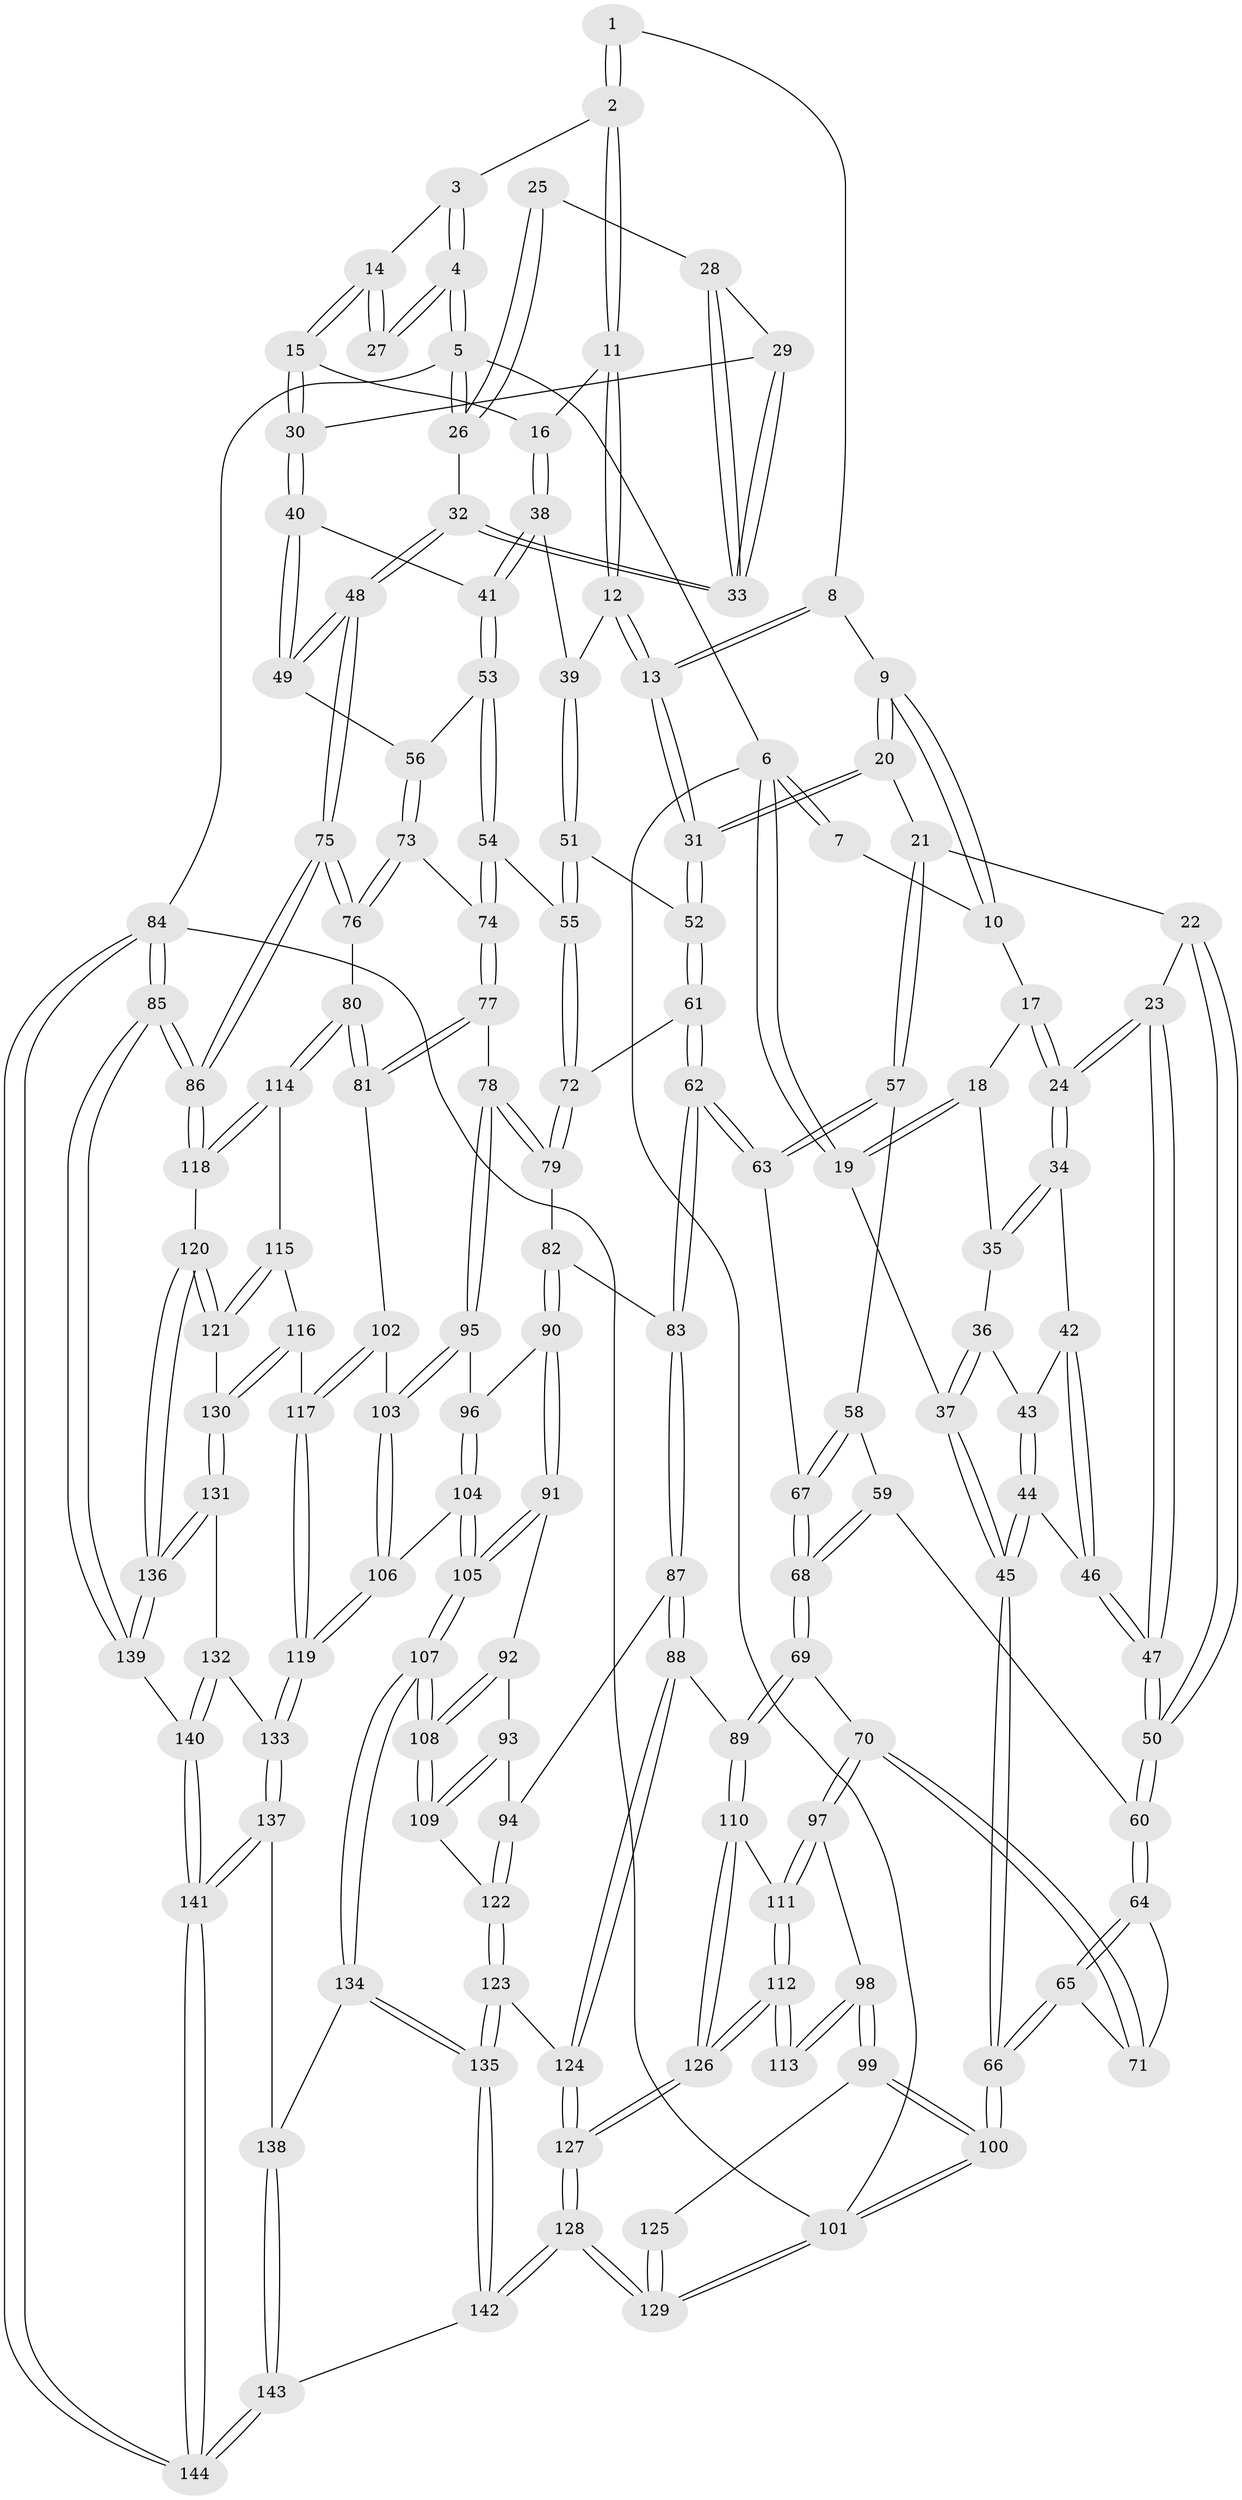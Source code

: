 // coarse degree distribution, {6: 0.22, 5: 0.4, 3: 0.09, 4: 0.28, 7: 0.01}
// Generated by graph-tools (version 1.1) at 2025/21/03/04/25 18:21:03]
// undirected, 144 vertices, 357 edges
graph export_dot {
graph [start="1"]
  node [color=gray90,style=filled];
  1 [pos="+0.5281185049779397+0"];
  2 [pos="+0.693400317059371+0"];
  3 [pos="+0.7560563454882913+0"];
  4 [pos="+1+0"];
  5 [pos="+1+0"];
  6 [pos="+0+0"];
  7 [pos="+0.15587591496079367+0"];
  8 [pos="+0.47834749823479006+0"];
  9 [pos="+0.31856621618529996+0.09217799195959643"];
  10 [pos="+0.22480247293567002+0.023303546111925977"];
  11 [pos="+0.685446575683825+0"];
  12 [pos="+0.5896945501359347+0.13169617617710874"];
  13 [pos="+0.42220811517283463+0.21632540476035036"];
  14 [pos="+0.8788332241673869+0.12780323976848915"];
  15 [pos="+0.8672697928435958+0.1659332464110114"];
  16 [pos="+0.7556667741241505+0.15355614192725958"];
  17 [pos="+0.20822872194268421+0.05354429260235738"];
  18 [pos="+0.04033098952497955+0.10229675289392227"];
  19 [pos="+0+0"];
  20 [pos="+0.3965202218795609+0.21668322561085368"];
  21 [pos="+0.3760721324236237+0.2287187194049179"];
  22 [pos="+0.26924777708138287+0.22524441501114353"];
  23 [pos="+0.18480791885068407+0.18395009650216207"];
  24 [pos="+0.17050537015665485+0.1711236858590974"];
  25 [pos="+0.9637094249240609+0.14454732983054416"];
  26 [pos="+1+0"];
  27 [pos="+0.9293240598535105+0.11494262942761226"];
  28 [pos="+0.963482904775954+0.15336528421647228"];
  29 [pos="+0.9368344719229824+0.20355078970807655"];
  30 [pos="+0.8862161133581201+0.2144387985777567"];
  31 [pos="+0.4216929719272683+0.21689881370657757"];
  32 [pos="+1+0.2905362912358887"];
  33 [pos="+1+0.2605150449768676"];
  34 [pos="+0.15532011361353623+0.1746547540594346"];
  35 [pos="+0.07690001765554025+0.1457347655452015"];
  36 [pos="+0.04098411901712016+0.2110807202905723"];
  37 [pos="+0+0.35156791387101843"];
  38 [pos="+0.7186750263495393+0.23350965467128085"];
  39 [pos="+0.679122208729985+0.24711863987152424"];
  40 [pos="+0.8833405962455233+0.2243265711937619"];
  41 [pos="+0.8135487070473564+0.28322311544016154"];
  42 [pos="+0.15072202089160797+0.18133345225579053"];
  43 [pos="+0.07517540894873191+0.22610994819665642"];
  44 [pos="+0.09543186162101124+0.30461267930343006"];
  45 [pos="+0+0.3557237555340204"];
  46 [pos="+0.09907384941400424+0.30483601029079954"];
  47 [pos="+0.1652738256191844+0.34353085024529684"];
  48 [pos="+1+0.3458615725635761"];
  49 [pos="+0.996929791387861+0.36859032311989975"];
  50 [pos="+0.1722541303593665+0.35053991560539327"];
  51 [pos="+0.6642763492693434+0.2728482444000333"];
  52 [pos="+0.5108142170669798+0.33301444530611096"];
  53 [pos="+0.8193041892151149+0.33355902880680366"];
  54 [pos="+0.7808386821311811+0.4075946014483082"];
  55 [pos="+0.7160025251444815+0.4137425035435403"];
  56 [pos="+0.9946839083506799+0.36968754725978287"];
  57 [pos="+0.3180677004055749+0.3446196530744829"];
  58 [pos="+0.31097282648298175+0.35259928970168664"];
  59 [pos="+0.18163824676819332+0.3600210075741358"];
  60 [pos="+0.17426826469053694+0.35524793406236677"];
  61 [pos="+0.5156311366144618+0.41934618542593716"];
  62 [pos="+0.4865944373518686+0.4750015085343283"];
  63 [pos="+0.4865741288807587+0.4750002460829757"];
  64 [pos="+0.13092922513237418+0.4009273000040463"];
  65 [pos="+0+0.4177438710571842"];
  66 [pos="+0+0.40394590374075356"];
  67 [pos="+0.31075484403673176+0.49022873708697406"];
  68 [pos="+0.25113848237723224+0.537563386080275"];
  69 [pos="+0.22400025251295763+0.5885404957973429"];
  70 [pos="+0.19535826385189056+0.5946135336597922"];
  71 [pos="+0.11328836271564004+0.4988109393392897"];
  72 [pos="+0.6935474747938402+0.4343019843450264"];
  73 [pos="+0.9240040947801459+0.4434369933545001"];
  74 [pos="+0.8278009963041741+0.4546993820189125"];
  75 [pos="+1+0.5916165850718808"];
  76 [pos="+0.9531864505812042+0.6081285035471492"];
  77 [pos="+0.8173211922286948+0.5874735392605968"];
  78 [pos="+0.7009939019348432+0.5769093139317837"];
  79 [pos="+0.6916793927441965+0.5215964746459614"];
  80 [pos="+0.8880338355260013+0.6414144523130147"];
  81 [pos="+0.8727558015832404+0.6378747410978903"];
  82 [pos="+0.49628646436799784+0.4888933946314455"];
  83 [pos="+0.4868244989415659+0.4758527893583725"];
  84 [pos="+1+1"];
  85 [pos="+1+1"];
  86 [pos="+1+0.8588796217325082"];
  87 [pos="+0.36318229506235916+0.6868024744224489"];
  88 [pos="+0.348452132617778+0.6907952383069712"];
  89 [pos="+0.3397367215151354+0.6871135594599315"];
  90 [pos="+0.5627479186091716+0.6048401465721678"];
  91 [pos="+0.559939375908833+0.6098125017797298"];
  92 [pos="+0.5324461119268775+0.6403798784978502"];
  93 [pos="+0.48477065144067816+0.6721350291415649"];
  94 [pos="+0.384143930138257+0.6897059043376481"];
  95 [pos="+0.6768974884652293+0.5986614597862817"];
  96 [pos="+0.6510315265580807+0.6107140456861857"];
  97 [pos="+0.18067832626906538+0.6064633880672515"];
  98 [pos="+0.16734282463477543+0.6132750546739772"];
  99 [pos="+0+0.6223935255546141"];
  100 [pos="+0+0.6116701018297701"];
  101 [pos="+0+1"];
  102 [pos="+0.7899821080803859+0.7095892168336292"];
  103 [pos="+0.7494854975122498+0.7269659040451726"];
  104 [pos="+0.6536867751831164+0.7618352155028029"];
  105 [pos="+0.6121895986421251+0.77817639917852"];
  106 [pos="+0.7101081741848807+0.7731882488813899"];
  107 [pos="+0.5808040906315466+0.8006755579119968"];
  108 [pos="+0.5714753322105647+0.794931708951715"];
  109 [pos="+0.5346038283798094+0.7816831379956166"];
  110 [pos="+0.22701309264940125+0.7968130320030505"];
  111 [pos="+0.1927448792852533+0.7451792539333517"];
  112 [pos="+0.13017506314557648+0.7975439038371173"];
  113 [pos="+0.09803219971577926+0.7489422840612567"];
  114 [pos="+0.903846394686123+0.7073817100856125"];
  115 [pos="+0.8915965272084756+0.7289383291031793"];
  116 [pos="+0.8387607367923785+0.791648598308154"];
  117 [pos="+0.8184758772220969+0.7873011695707685"];
  118 [pos="+0.9865632185014429+0.809338295973926"];
  119 [pos="+0.741453588294157+0.8290319765741787"];
  120 [pos="+0.9177150390141656+0.8601297687859195"];
  121 [pos="+0.8821020368802743+0.8234950310487826"];
  122 [pos="+0.48795012959081385+0.7838386866253975"];
  123 [pos="+0.41017460434564307+0.8689637451086573"];
  124 [pos="+0.36632479631228054+0.8692851209481959"];
  125 [pos="+0.06946825210844222+0.7531123211285835"];
  126 [pos="+0.18129224845847647+0.9474042672311411"];
  127 [pos="+0.18566049693025055+1"];
  128 [pos="+0.10172740392033335+1"];
  129 [pos="+0+1"];
  130 [pos="+0.8457298251232711+0.8102776817628823"];
  131 [pos="+0.8302149666730979+0.8396085820689727"];
  132 [pos="+0.7790879905707572+0.8634689721280663"];
  133 [pos="+0.7454339806606893+0.8513661422510334"];
  134 [pos="+0.5749317656502525+0.8907171424027397"];
  135 [pos="+0.5265510786930895+0.9166795051607404"];
  136 [pos="+0.9029254021317805+0.8883606316845103"];
  137 [pos="+0.6838430046784235+0.9373966018423565"];
  138 [pos="+0.5817899876386708+0.8948120900418529"];
  139 [pos="+0.8999121980133837+0.9003995183214863"];
  140 [pos="+0.8453416295442733+0.9321279804280964"];
  141 [pos="+0.7638564018336+1"];
  142 [pos="+0.42896645306837533+1"];
  143 [pos="+0.6147334685714456+1"];
  144 [pos="+0.7724974315558991+1"];
  1 -- 2;
  1 -- 2;
  1 -- 8;
  2 -- 3;
  2 -- 11;
  2 -- 11;
  3 -- 4;
  3 -- 4;
  3 -- 14;
  4 -- 5;
  4 -- 5;
  4 -- 27;
  4 -- 27;
  5 -- 6;
  5 -- 26;
  5 -- 26;
  5 -- 84;
  6 -- 7;
  6 -- 7;
  6 -- 19;
  6 -- 19;
  6 -- 101;
  7 -- 10;
  8 -- 9;
  8 -- 13;
  8 -- 13;
  9 -- 10;
  9 -- 10;
  9 -- 20;
  9 -- 20;
  10 -- 17;
  11 -- 12;
  11 -- 12;
  11 -- 16;
  12 -- 13;
  12 -- 13;
  12 -- 39;
  13 -- 31;
  13 -- 31;
  14 -- 15;
  14 -- 15;
  14 -- 27;
  14 -- 27;
  15 -- 16;
  15 -- 30;
  15 -- 30;
  16 -- 38;
  16 -- 38;
  17 -- 18;
  17 -- 24;
  17 -- 24;
  18 -- 19;
  18 -- 19;
  18 -- 35;
  19 -- 37;
  20 -- 21;
  20 -- 31;
  20 -- 31;
  21 -- 22;
  21 -- 57;
  21 -- 57;
  22 -- 23;
  22 -- 50;
  22 -- 50;
  23 -- 24;
  23 -- 24;
  23 -- 47;
  23 -- 47;
  24 -- 34;
  24 -- 34;
  25 -- 26;
  25 -- 26;
  25 -- 28;
  26 -- 32;
  28 -- 29;
  28 -- 33;
  28 -- 33;
  29 -- 30;
  29 -- 33;
  29 -- 33;
  30 -- 40;
  30 -- 40;
  31 -- 52;
  31 -- 52;
  32 -- 33;
  32 -- 33;
  32 -- 48;
  32 -- 48;
  34 -- 35;
  34 -- 35;
  34 -- 42;
  35 -- 36;
  36 -- 37;
  36 -- 37;
  36 -- 43;
  37 -- 45;
  37 -- 45;
  38 -- 39;
  38 -- 41;
  38 -- 41;
  39 -- 51;
  39 -- 51;
  40 -- 41;
  40 -- 49;
  40 -- 49;
  41 -- 53;
  41 -- 53;
  42 -- 43;
  42 -- 46;
  42 -- 46;
  43 -- 44;
  43 -- 44;
  44 -- 45;
  44 -- 45;
  44 -- 46;
  45 -- 66;
  45 -- 66;
  46 -- 47;
  46 -- 47;
  47 -- 50;
  47 -- 50;
  48 -- 49;
  48 -- 49;
  48 -- 75;
  48 -- 75;
  49 -- 56;
  50 -- 60;
  50 -- 60;
  51 -- 52;
  51 -- 55;
  51 -- 55;
  52 -- 61;
  52 -- 61;
  53 -- 54;
  53 -- 54;
  53 -- 56;
  54 -- 55;
  54 -- 74;
  54 -- 74;
  55 -- 72;
  55 -- 72;
  56 -- 73;
  56 -- 73;
  57 -- 58;
  57 -- 63;
  57 -- 63;
  58 -- 59;
  58 -- 67;
  58 -- 67;
  59 -- 60;
  59 -- 68;
  59 -- 68;
  60 -- 64;
  60 -- 64;
  61 -- 62;
  61 -- 62;
  61 -- 72;
  62 -- 63;
  62 -- 63;
  62 -- 83;
  62 -- 83;
  63 -- 67;
  64 -- 65;
  64 -- 65;
  64 -- 71;
  65 -- 66;
  65 -- 66;
  65 -- 71;
  66 -- 100;
  66 -- 100;
  67 -- 68;
  67 -- 68;
  68 -- 69;
  68 -- 69;
  69 -- 70;
  69 -- 89;
  69 -- 89;
  70 -- 71;
  70 -- 71;
  70 -- 97;
  70 -- 97;
  72 -- 79;
  72 -- 79;
  73 -- 74;
  73 -- 76;
  73 -- 76;
  74 -- 77;
  74 -- 77;
  75 -- 76;
  75 -- 76;
  75 -- 86;
  75 -- 86;
  76 -- 80;
  77 -- 78;
  77 -- 81;
  77 -- 81;
  78 -- 79;
  78 -- 79;
  78 -- 95;
  78 -- 95;
  79 -- 82;
  80 -- 81;
  80 -- 81;
  80 -- 114;
  80 -- 114;
  81 -- 102;
  82 -- 83;
  82 -- 90;
  82 -- 90;
  83 -- 87;
  83 -- 87;
  84 -- 85;
  84 -- 85;
  84 -- 144;
  84 -- 144;
  84 -- 101;
  85 -- 86;
  85 -- 86;
  85 -- 139;
  85 -- 139;
  86 -- 118;
  86 -- 118;
  87 -- 88;
  87 -- 88;
  87 -- 94;
  88 -- 89;
  88 -- 124;
  88 -- 124;
  89 -- 110;
  89 -- 110;
  90 -- 91;
  90 -- 91;
  90 -- 96;
  91 -- 92;
  91 -- 105;
  91 -- 105;
  92 -- 93;
  92 -- 108;
  92 -- 108;
  93 -- 94;
  93 -- 109;
  93 -- 109;
  94 -- 122;
  94 -- 122;
  95 -- 96;
  95 -- 103;
  95 -- 103;
  96 -- 104;
  96 -- 104;
  97 -- 98;
  97 -- 111;
  97 -- 111;
  98 -- 99;
  98 -- 99;
  98 -- 113;
  98 -- 113;
  99 -- 100;
  99 -- 100;
  99 -- 125;
  100 -- 101;
  100 -- 101;
  101 -- 129;
  101 -- 129;
  102 -- 103;
  102 -- 117;
  102 -- 117;
  103 -- 106;
  103 -- 106;
  104 -- 105;
  104 -- 105;
  104 -- 106;
  105 -- 107;
  105 -- 107;
  106 -- 119;
  106 -- 119;
  107 -- 108;
  107 -- 108;
  107 -- 134;
  107 -- 134;
  108 -- 109;
  108 -- 109;
  109 -- 122;
  110 -- 111;
  110 -- 126;
  110 -- 126;
  111 -- 112;
  111 -- 112;
  112 -- 113;
  112 -- 113;
  112 -- 126;
  112 -- 126;
  114 -- 115;
  114 -- 118;
  114 -- 118;
  115 -- 116;
  115 -- 121;
  115 -- 121;
  116 -- 117;
  116 -- 130;
  116 -- 130;
  117 -- 119;
  117 -- 119;
  118 -- 120;
  119 -- 133;
  119 -- 133;
  120 -- 121;
  120 -- 121;
  120 -- 136;
  120 -- 136;
  121 -- 130;
  122 -- 123;
  122 -- 123;
  123 -- 124;
  123 -- 135;
  123 -- 135;
  124 -- 127;
  124 -- 127;
  125 -- 129;
  125 -- 129;
  126 -- 127;
  126 -- 127;
  127 -- 128;
  127 -- 128;
  128 -- 129;
  128 -- 129;
  128 -- 142;
  128 -- 142;
  130 -- 131;
  130 -- 131;
  131 -- 132;
  131 -- 136;
  131 -- 136;
  132 -- 133;
  132 -- 140;
  132 -- 140;
  133 -- 137;
  133 -- 137;
  134 -- 135;
  134 -- 135;
  134 -- 138;
  135 -- 142;
  135 -- 142;
  136 -- 139;
  136 -- 139;
  137 -- 138;
  137 -- 141;
  137 -- 141;
  138 -- 143;
  138 -- 143;
  139 -- 140;
  140 -- 141;
  140 -- 141;
  141 -- 144;
  141 -- 144;
  142 -- 143;
  143 -- 144;
  143 -- 144;
}
